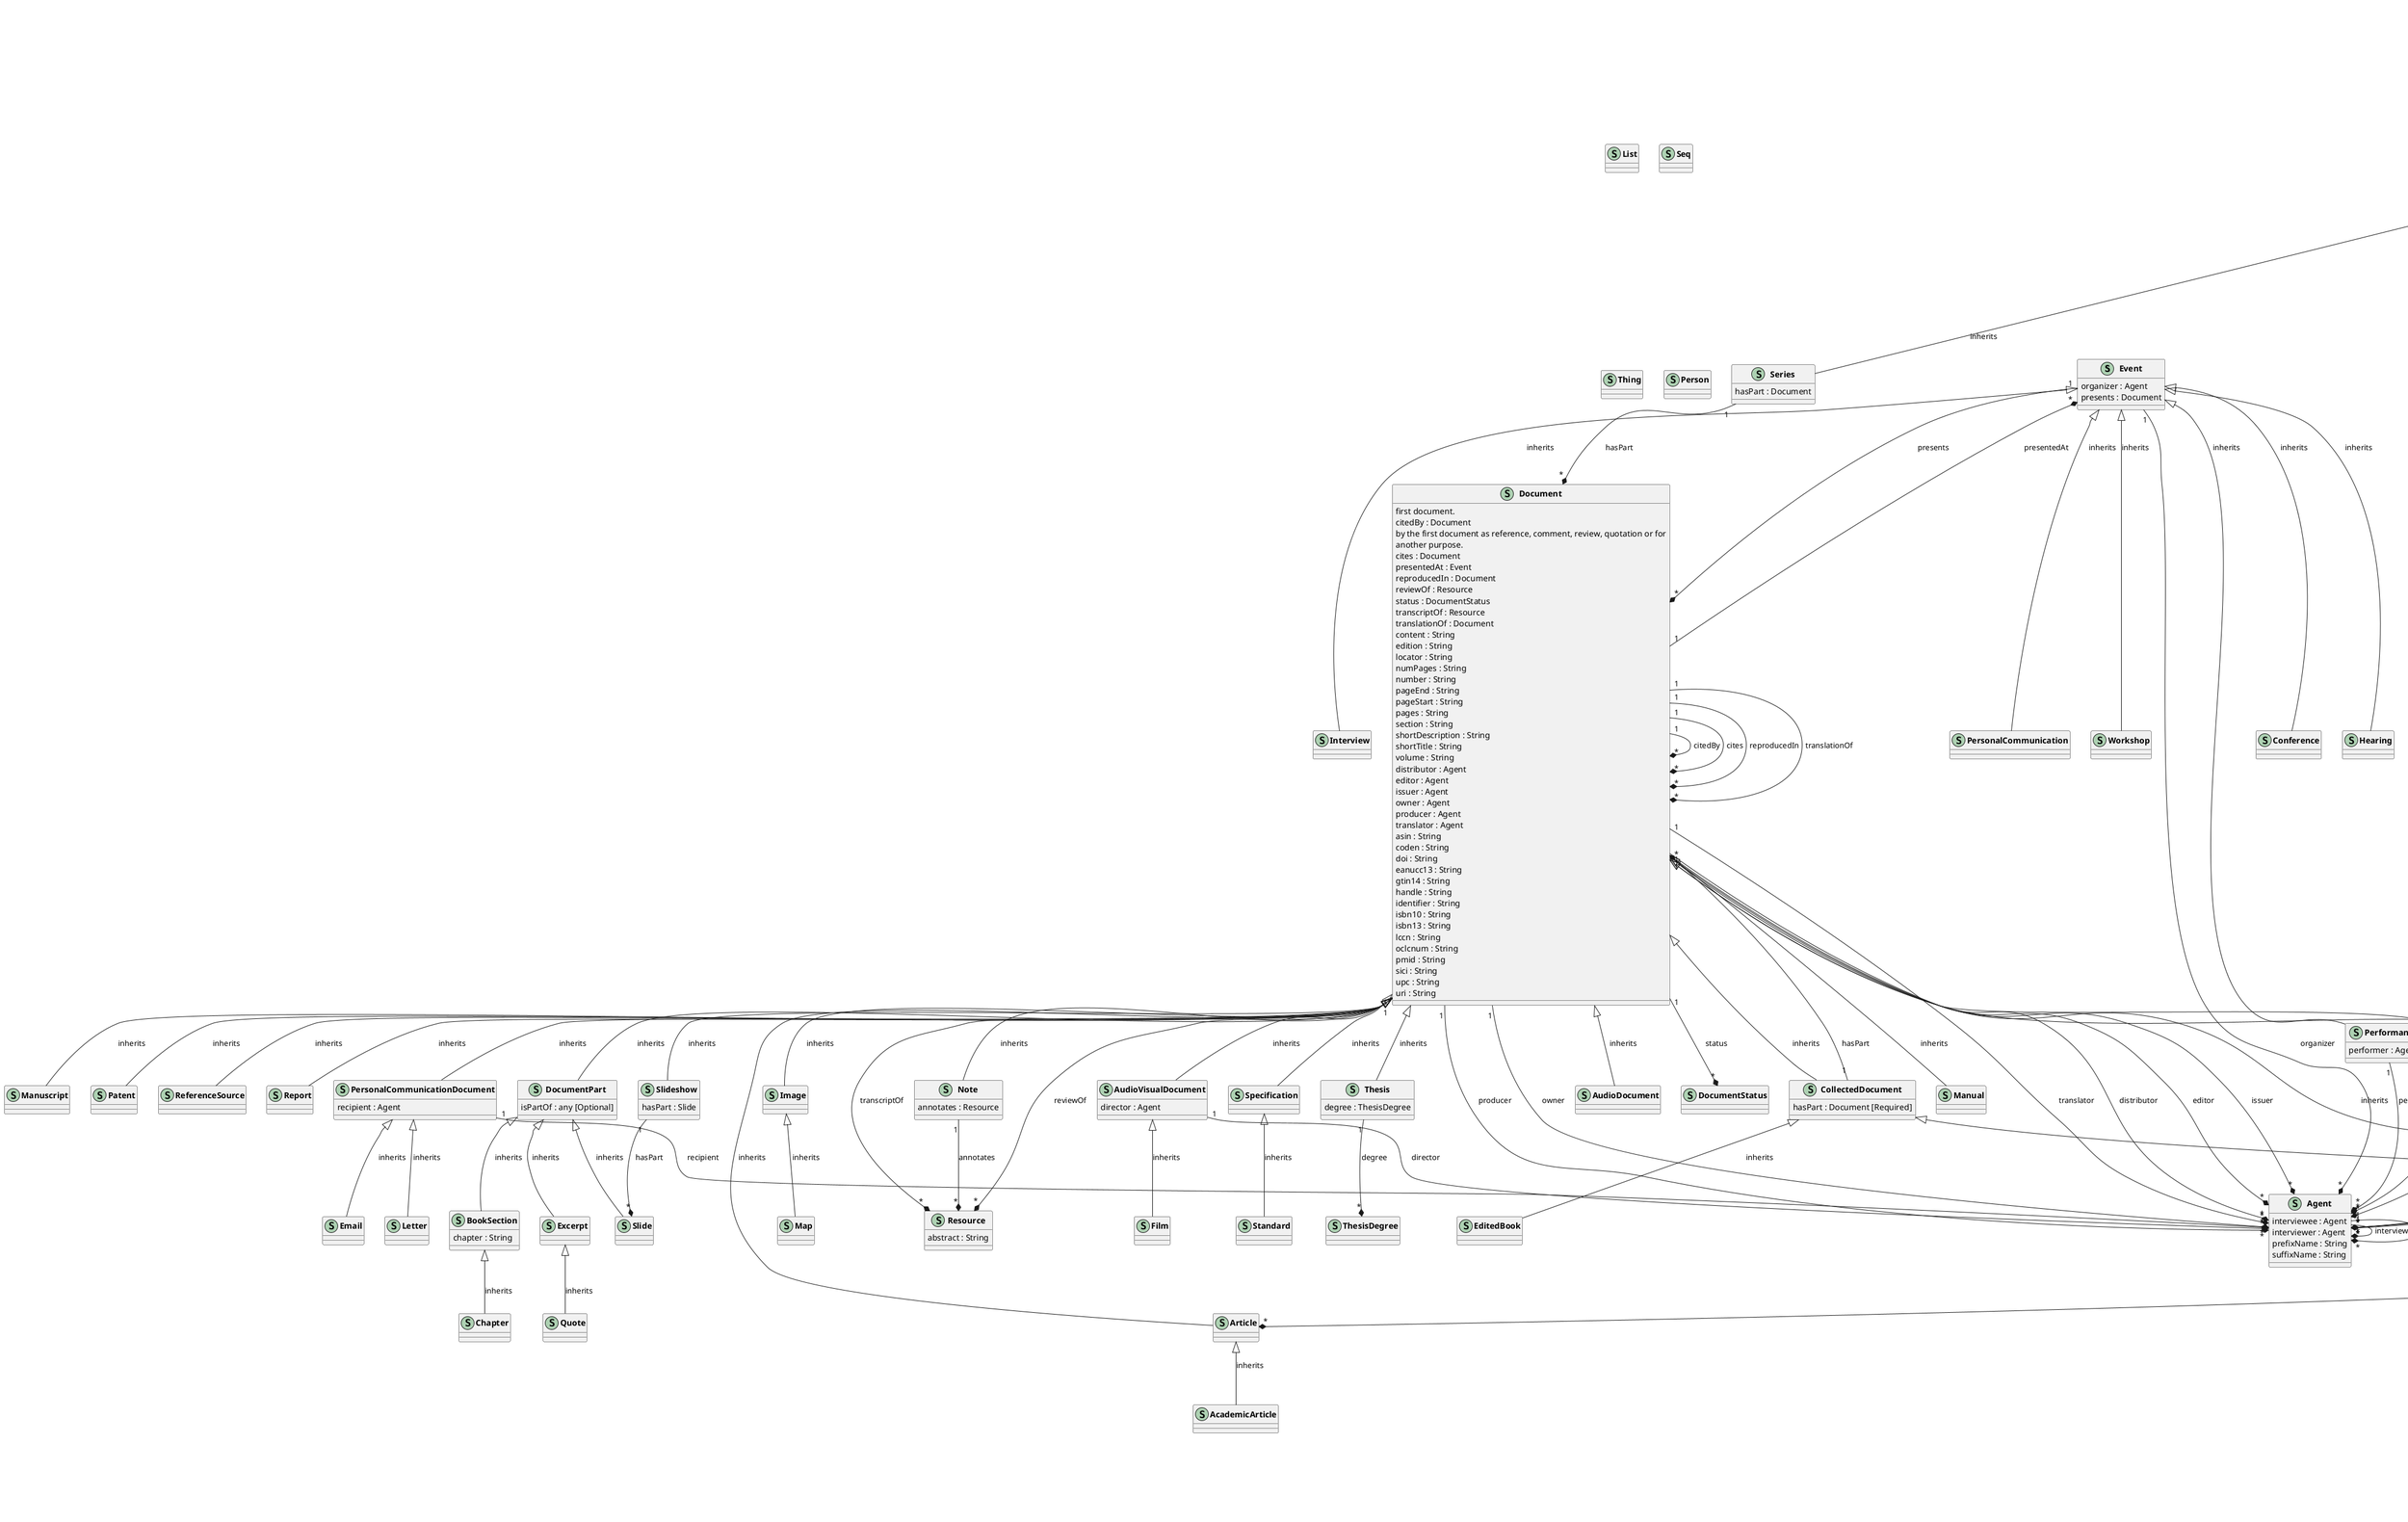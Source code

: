 @startuml

skinparam classAttributeIconSize 0
skinparam classFontStyle bold
skinparam classFontName Arial

class Event << (S,#ADD1B2) >> {
  ' The organizer of an event; includes conference organizers, but also government agencies or other bodies that are responsible for conducting hearings.
  organizer : Agent
}

class Agent << (S,#ADD1B2) >> {
}

class AcademicArticle << (S,#ADD1B2) >> {
}

class Article << (S,#ADD1B2) >> {
}

class AudioDocument << (S,#ADD1B2) >> {
}

class AudioVisualDocument << (S,#ADD1B2) >> {
  ' A Film director.
  director : Agent
}

class Bill << (S,#ADD1B2) >> {
}

class Book << (S,#ADD1B2) >> {
}

class BookSection << (S,#ADD1B2) >> {
  ' An chapter number
  chapter : String
}

class Brief << (S,#ADD1B2) >> {
}

class Chapter << (S,#ADD1B2) >> {
}

class Code << (S,#ADD1B2) >> {
  hasPart : Legislation [Required]
}

class CollectedDocument << (S,#ADD1B2) >> {
  hasPart : Document [Required]
}

class Collection << (S,#ADD1B2) >> {
  eissn : String
  issn : String
  ' The number of volumes contained in a collection of documents (usually a series, periodical, etc.).
  numVolumes : String
  ' Distributor of a document or a collection of documents.
  distributor : Agent
  ' A person having managerial and sometimes policy-making responsibility for the editorial part of a publishing firm or of a newspaper, magazine, or other publication.
  editor : Agent
  ' An entity responsible for issuing often informally published documents such as press releases, reports, etc.
  issuer : Agent
  ' Owner of a document or a collection of documents.
  owner : Agent
  ' Producer of a document or a collection of documents.
  producer : Agent
  ' A person who translates written document from one language to another.
  translator : Agent
  asin : String
  coden : String
  doi : String
  eanucc13 : String
  gtin14 : String
  handle : String
  identifier : String
  isbn10 : String
  isbn13 : String
  lccn : String
  oclcnum : String
  pmid : String
  sici : String
  upc : String
  ' Universal Resource Identifier of a document
  uri : String
  hasPart : any
}

class Conference << (S,#ADD1B2) >> {
}

class CourtReporter << (S,#ADD1B2) >> {
  hasPart : LegalDocument [Required]
}

class Document << (S,#ADD1B2) >> {
  ' Relates a document to another document that cites the
first document.
  citedBy : Document
  ' Relates a document to another document that is cited
by the first document as reference, comment, review, quotation or for
another purpose.
  cites : Document
  ' Relates a document to an event; for example, a paper to a conference.
  presentedAt : Event
  ' The resource in which another resource is reproduced.
  reproducedIn : Document
  ' Relates a review document to a reviewed thing (resource, item, etc.).
  reviewOf : Resource
  ' The publication status of (typically academic) content.
  status : DocumentStatus
  ' Relates a document to some transcribed original.
  transcriptOf : Resource
  ' Relates a translated document to the original document.
  translationOf : Document
  ' This property is for a plain-text rendering of the content of a Document. While the plain-text content of an entire document could be described by this property.
  content : String
  ' The name defining a special edition of a document. Normally its a literal value composed of a version number and words.
  edition : String
  ' A description (often numeric) that locates an item within a containing document or collection.
  locator : String
  ' The number of pages contained in a document
  numPages : String
  ' A generic item or document number. Not to be confused with issue number.
  number : String
  ' Ending page number within a continuous page range.
  pageEnd : String
  ' Starting page number within a continuous page range.
  pageStart : String
  ' A string of non-contiguous page spans that locate a Document within a Collection. Example: 23-25, 34, 54-56. For continuous page ranges, use the pageStart and pageEnd properties.
  pages : String
  ' A section number
  section : String
  shortDescription : String
  ' The abbreviation of a title.
  shortTitle : String
  ' A volume number
  volume : String
  ' Distributor of a document or a collection of documents.
  distributor : Agent
  ' A person having managerial and sometimes policy-making responsibility for the editorial part of a publishing firm or of a newspaper, magazine, or other publication.
  editor : Agent
  ' An entity responsible for issuing often informally published documents such as press releases, reports, etc.
  issuer : Agent
  ' Owner of a document or a collection of documents.
  owner : Agent
  ' Producer of a document or a collection of documents.
  producer : Agent
  ' A person who translates written document from one language to another.
  translator : Agent
  asin : String
  coden : String
  doi : String
  eanucc13 : String
  gtin14 : String
  handle : String
  identifier : String
  isbn10 : String
  isbn13 : String
  lccn : String
  oclcnum : String
  pmid : String
  sici : String
  upc : String
  ' Universal Resource Identifier of a document
  uri : String
}

class DocumentPart << (S,#ADD1B2) >> {
  isPartOf : any [Optional]
}

class DocumentStatus << (S,#ADD1B2) >> {
}

class EditedBook << (S,#ADD1B2) >> {
}

class Email << (S,#ADD1B2) >> {
}

class Event << (S,#ADD1B2) >> {
  ' Relates an event to associated documents; for example, conference to a paper.
  presents : Document
}

class Excerpt << (S,#ADD1B2) >> {
}

class Film << (S,#ADD1B2) >> {
}

class Hearing << (S,#ADD1B2) >> {
}

class Image << (S,#ADD1B2) >> {
}

class Interview << (S,#ADD1B2) >> {
}

class Issue << (S,#ADD1B2) >> {
  ' An issue number
  issue : String
  hasPart : Article [Required]
}

class Journal << (S,#ADD1B2) >> {
  hasPart : Issue [Required]
}

class LegalCaseDocument << (S,#ADD1B2) >> {
}

class LegalDecision << (S,#ADD1B2) >> {
  ' A legal decision that affirms a ruling.
  affirmedBy : LegalDecision
  ' A legal decision that reverses a ruling.
  reversedBy : LegalDecision
  ' A legal decision on appeal that takes action on a case (affirming it, reversing it, etc.).
  subsequentLegalDecision : LegalDecision
}

class LegalDocument << (S,#ADD1B2) >> {
  ' A court associated with a legal document; for example, that which issues a decision.
  court : Organization
  ' The date on which a legal case is argued before a court. Date is of format xsd:date
  argued : String
}

class Legislation << (S,#ADD1B2) >> {
}

class Letter << (S,#ADD1B2) >> {
}

class Magazine << (S,#ADD1B2) >> {
  hasPart : Issue [Required]
}

class Manual << (S,#ADD1B2) >> {
}

class Manuscript << (S,#ADD1B2) >> {
}

class Map << (S,#ADD1B2) >> {
}

class MultiVolumeBook << (S,#ADD1B2) >> {
  hasPart : Book
}

class Newspaper << (S,#ADD1B2) >> {
  hasPart : Issue [Required]
}

class Note << (S,#ADD1B2) >> {
  ' Critical or explanatory note for a Document.
  annotates : Resource
}

class Patent << (S,#ADD1B2) >> {
}

class Performance << (S,#ADD1B2) >> {
  performer : Agent
}

class Periodical << (S,#ADD1B2) >> {
  hasPart : Issue [Required]
}

class PersonalCommunication << (S,#ADD1B2) >> {
}

class PersonalCommunicationDocument << (S,#ADD1B2) >> {
  ' An agent that receives a communication document.
  recipient : Agent
}

class Proceedings << (S,#ADD1B2) >> {
}

class Quote << (S,#ADD1B2) >> {
}

class ReferenceSource << (S,#ADD1B2) >> {
}

class Report << (S,#ADD1B2) >> {
}

class Series << (S,#ADD1B2) >> {
  hasPart : Document
}

class Slide << (S,#ADD1B2) >> {
}

class Slideshow << (S,#ADD1B2) >> {
  hasPart : Slide
}

class Specification << (S,#ADD1B2) >> {
}

class Standard << (S,#ADD1B2) >> {
}

class Statute << (S,#ADD1B2) >> {
}

class Thesis << (S,#ADD1B2) >> {
  ' The thesis degree.
  degree : ThesisDegree
}

class ThesisDegree << (S,#ADD1B2) >> {
}

class Webpage << (S,#ADD1B2) >> {
}

class Website << (S,#ADD1B2) >> {
  hasPart : Webpage [Required]
}

class Workshop << (S,#ADD1B2) >> {
}

class List << (S,#ADD1B2) >> {
}

class Seq << (S,#ADD1B2) >> {
}

class Resource << (S,#ADD1B2) >> {
  ' A summary of the resource.
  abstract : String
}

class Thing << (S,#ADD1B2) >> {
}

class Agent << (S,#ADD1B2) >> {
  ' An agent that is interviewed by another agent.
  interviewee : Agent
  ' An agent that interview another agent.
  interviewer : Agent
  ' The prefix of a name
  prefixName : String
  ' The suffix of a name
  suffixName : String
}

class Document << (S,#ADD1B2) >> {
}

class Image << (S,#ADD1B2) >> {
}

class Organization << (S,#ADD1B2) >> {
}

class Person << (S,#ADD1B2) >> {
}

Article <|-- AcademicArticle : inherits
Document <|-- Article : inherits
Document <|-- AudioDocument : inherits
Document <|-- AudioVisualDocument : inherits
Legislation <|-- Bill : inherits
Document <|-- Book : inherits
DocumentPart <|-- BookSection : inherits
LegalCaseDocument <|-- Brief : inherits
BookSection <|-- Chapter : inherits
Periodical <|-- Code : inherits
Document <|-- CollectedDocument : inherits
Event <|-- Conference : inherits
Periodical <|-- CourtReporter : inherits
Document <|-- DocumentPart : inherits
CollectedDocument <|-- EditedBook : inherits
PersonalCommunicationDocument <|-- Email : inherits
DocumentPart <|-- Excerpt : inherits
AudioVisualDocument <|-- Film : inherits
Event <|-- Hearing : inherits
Document <|-- Image : inherits
Event <|-- Interview : inherits
CollectedDocument <|-- Issue : inherits
Periodical <|-- Journal : inherits
LegalDocument <|-- LegalCaseDocument : inherits
LegalCaseDocument <|-- LegalDecision : inherits
Document <|-- LegalDocument : inherits
LegalDocument <|-- Legislation : inherits
PersonalCommunicationDocument <|-- Letter : inherits
Periodical <|-- Magazine : inherits
Document <|-- Manual : inherits
Document <|-- Manuscript : inherits
Image <|-- Map : inherits
Collection <|-- MultiVolumeBook : inherits
Periodical <|-- Newspaper : inherits
Document <|-- Note : inherits
Document <|-- Patent : inherits
Event <|-- Performance : inherits
Collection <|-- Periodical : inherits
Event <|-- PersonalCommunication : inherits
Document <|-- PersonalCommunicationDocument : inherits
Book <|-- Proceedings : inherits
Excerpt <|-- Quote : inherits
Document <|-- ReferenceSource : inherits
Document <|-- Report : inherits
Collection <|-- Series : inherits
DocumentPart <|-- Slide : inherits
Document <|-- Slideshow : inherits
Document <|-- Specification : inherits
Specification <|-- Standard : inherits
Legislation <|-- Statute : inherits
Document <|-- Thesis : inherits
Document <|-- Webpage : inherits
Collection <|-- Website : inherits
Event <|-- Workshop : inherits
Event "1" --* "*" Agent : organizer
AudioVisualDocument "1" --* "*" Agent : director
Code "1" --* "*" Legislation : hasPart
CollectedDocument "1" --* "*" Document : hasPart
Collection "1" --* "*" Agent : distributor
Collection "1" --* "*" Agent : editor
Collection "1" --* "*" Agent : issuer
Collection "1" --* "*" Agent : owner
Collection "1" --* "*" Agent : producer
Collection "1" --* "*" Agent : translator
CourtReporter "1" --* "*" LegalDocument : hasPart
Document "1" --* "*" Document : citedBy
Document "1" --* "*" Document : cites
Document "1" --* "*" Event : presentedAt
Document "1" --* "*" Document : reproducedIn
Document "1" --* "*" Resource : reviewOf
Document "1" --* "*" DocumentStatus : status
Document "1" --* "*" Resource : transcriptOf
Document "1" --* "*" Document : translationOf
Document "1" --* "*" Agent : distributor
Document "1" --* "*" Agent : editor
Document "1" --* "*" Agent : issuer
Document "1" --* "*" Agent : owner
Document "1" --* "*" Agent : producer
Document "1" --* "*" Agent : translator
Event "1" --* "*" Document : presents
Issue "1" --* "*" Article : hasPart
Journal "1" --* "*" Issue : hasPart
LegalDecision "1" --* "*" LegalDecision : affirmedBy
LegalDecision "1" --* "*" LegalDecision : reversedBy
LegalDecision "1" --* "*" LegalDecision : subsequentLegalDecision
LegalDocument "1" --* "*" Organization : court
Magazine "1" --* "*" Issue : hasPart
MultiVolumeBook "1" --* "*" Book : hasPart
Newspaper "1" --* "*" Issue : hasPart
Note "1" --* "*" Resource : annotates
Performance "1" --* "*" Agent : performer
Periodical "1" --* "*" Issue : hasPart
PersonalCommunicationDocument "1" --* "*" Agent : recipient
Series "1" --* "*" Document : hasPart
Slideshow "1" --* "*" Slide : hasPart
Thesis "1" --* "*" ThesisDegree : degree
Website "1" --* "*" Webpage : hasPart
Agent "1" --* "*" Agent : interviewee
Agent "1" --* "*" Agent : interviewer

legend right
  Created from SHACL definitions
  [Required] = minCount >= 1
  [Optional] = minCount = 0 or not specified
  [*] = maxCount not specified or > 1
end legend

@enduml
